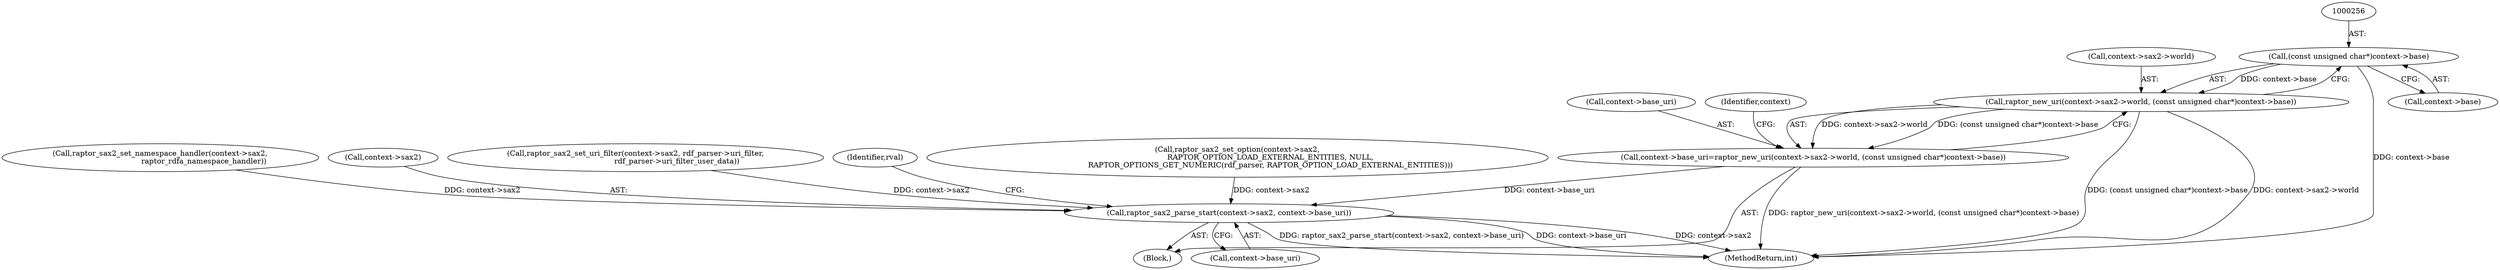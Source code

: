 digraph "0_raptor_a676f235309a59d4aa78eeffd2574ae5d341fcb0@pointer" {
"1000255" [label="(Call,(const unsigned char*)context->base)"];
"1000249" [label="(Call,raptor_new_uri(context->sax2->world, (const unsigned char*)context->base))"];
"1000245" [label="(Call,context->base_uri=raptor_new_uri(context->sax2->world, (const unsigned char*)context->base))"];
"1000260" [label="(Call,raptor_sax2_parse_start(context->sax2, context->base_uri))"];
"1000186" [label="(Call,raptor_sax2_set_namespace_handler(context->sax2,\n                                     raptor_rdfa_namespace_handler))"];
"1000103" [label="(Block,)"];
"1000246" [label="(Call,context->base_uri)"];
"1000255" [label="(Call,(const unsigned char*)context->base)"];
"1000260" [label="(Call,raptor_sax2_parse_start(context->sax2, context->base_uri))"];
"1000250" [label="(Call,context->sax2->world)"];
"1000261" [label="(Call,context->sax2)"];
"1000235" [label="(Call,raptor_sax2_set_uri_filter(context->sax2, rdf_parser->uri_filter,\n                                   rdf_parser->uri_filter_user_data))"];
"1000262" [label="(Identifier,context)"];
"1000249" [label="(Call,raptor_new_uri(context->sax2->world, (const unsigned char*)context->base))"];
"1000268" [label="(Identifier,rval)"];
"1000269" [label="(MethodReturn,int)"];
"1000257" [label="(Call,context->base)"];
"1000222" [label="(Call,raptor_sax2_set_option(context->sax2,\n                            RAPTOR_OPTION_LOAD_EXTERNAL_ENTITIES, NULL,\n                            RAPTOR_OPTIONS_GET_NUMERIC(rdf_parser, RAPTOR_OPTION_LOAD_EXTERNAL_ENTITIES)))"];
"1000264" [label="(Call,context->base_uri)"];
"1000245" [label="(Call,context->base_uri=raptor_new_uri(context->sax2->world, (const unsigned char*)context->base))"];
"1000255" -> "1000249"  [label="AST: "];
"1000255" -> "1000257"  [label="CFG: "];
"1000256" -> "1000255"  [label="AST: "];
"1000257" -> "1000255"  [label="AST: "];
"1000249" -> "1000255"  [label="CFG: "];
"1000255" -> "1000269"  [label="DDG: context->base"];
"1000255" -> "1000249"  [label="DDG: context->base"];
"1000249" -> "1000245"  [label="AST: "];
"1000250" -> "1000249"  [label="AST: "];
"1000245" -> "1000249"  [label="CFG: "];
"1000249" -> "1000269"  [label="DDG: (const unsigned char*)context->base"];
"1000249" -> "1000269"  [label="DDG: context->sax2->world"];
"1000249" -> "1000245"  [label="DDG: context->sax2->world"];
"1000249" -> "1000245"  [label="DDG: (const unsigned char*)context->base"];
"1000245" -> "1000103"  [label="AST: "];
"1000246" -> "1000245"  [label="AST: "];
"1000262" -> "1000245"  [label="CFG: "];
"1000245" -> "1000269"  [label="DDG: raptor_new_uri(context->sax2->world, (const unsigned char*)context->base)"];
"1000245" -> "1000260"  [label="DDG: context->base_uri"];
"1000260" -> "1000103"  [label="AST: "];
"1000260" -> "1000264"  [label="CFG: "];
"1000261" -> "1000260"  [label="AST: "];
"1000264" -> "1000260"  [label="AST: "];
"1000268" -> "1000260"  [label="CFG: "];
"1000260" -> "1000269"  [label="DDG: raptor_sax2_parse_start(context->sax2, context->base_uri)"];
"1000260" -> "1000269"  [label="DDG: context->base_uri"];
"1000260" -> "1000269"  [label="DDG: context->sax2"];
"1000186" -> "1000260"  [label="DDG: context->sax2"];
"1000222" -> "1000260"  [label="DDG: context->sax2"];
"1000235" -> "1000260"  [label="DDG: context->sax2"];
}
